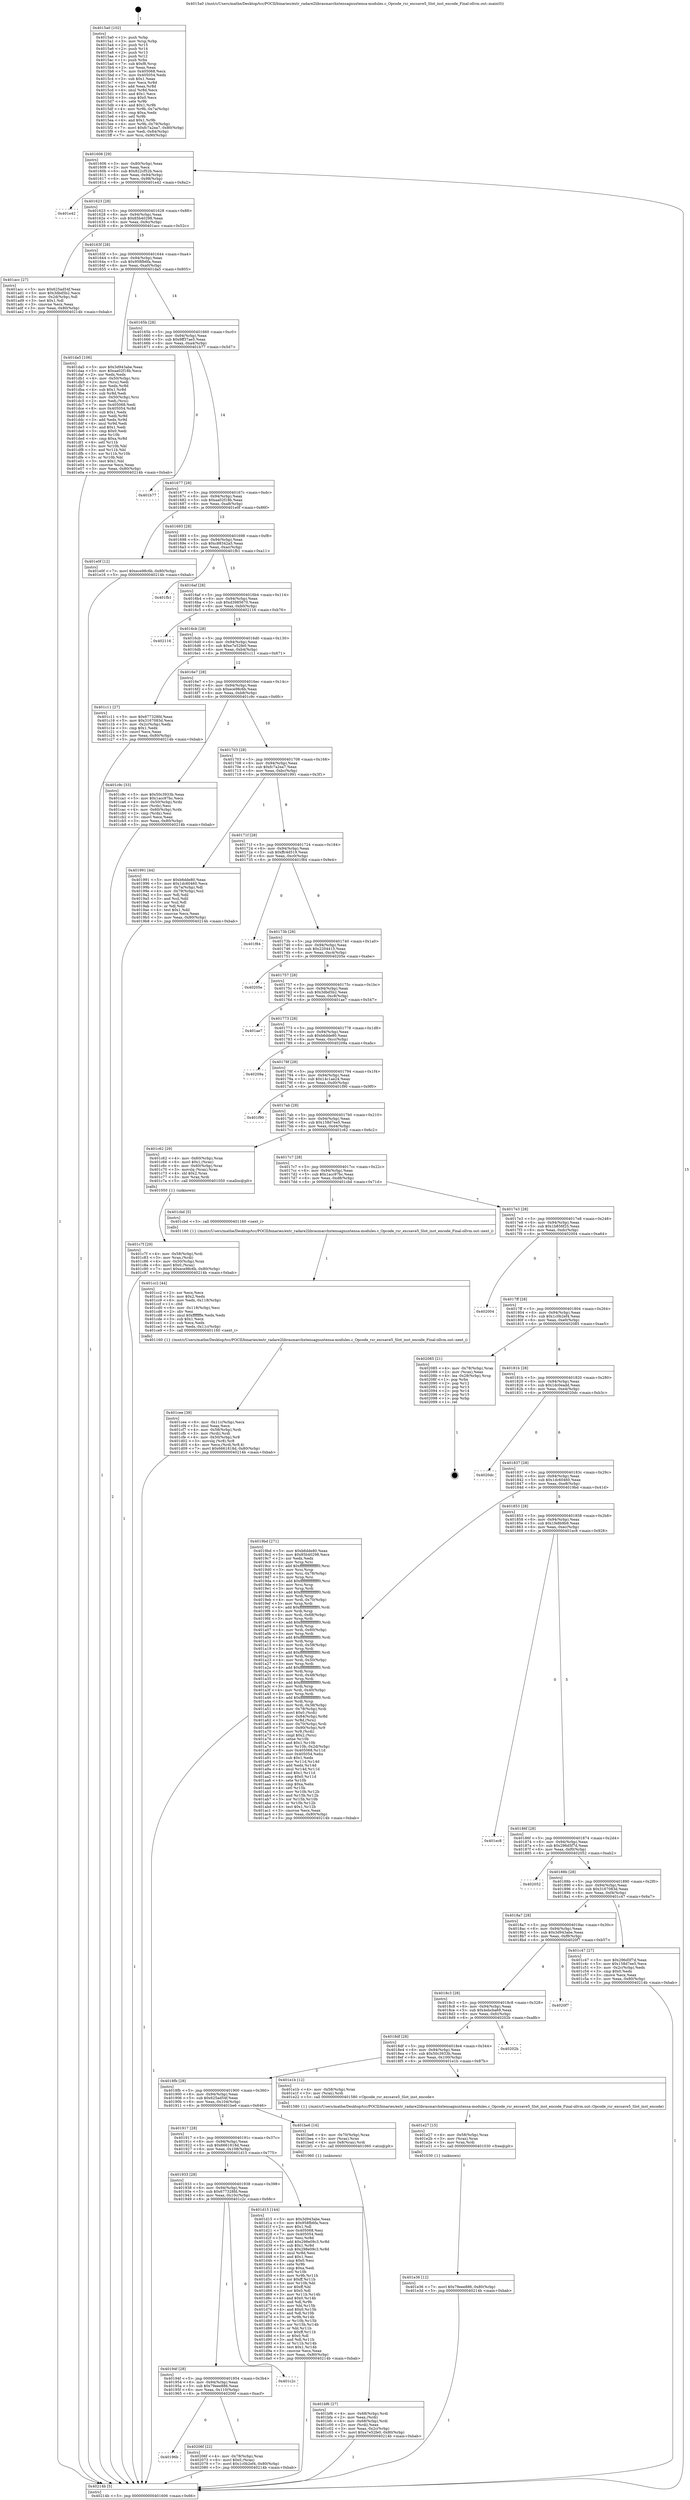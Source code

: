 digraph "0x4015a0" {
  label = "0x4015a0 (/mnt/c/Users/mathe/Desktop/tcc/POCII/binaries/extr_radare2librasmarchxtensagnuxtensa-modules.c_Opcode_rsr_excsave5_Slot_inst_encode_Final-ollvm.out::main(0))"
  labelloc = "t"
  node[shape=record]

  Entry [label="",width=0.3,height=0.3,shape=circle,fillcolor=black,style=filled]
  "0x401606" [label="{
     0x401606 [29]\l
     | [instrs]\l
     &nbsp;&nbsp;0x401606 \<+3\>: mov -0x80(%rbp),%eax\l
     &nbsp;&nbsp;0x401609 \<+2\>: mov %eax,%ecx\l
     &nbsp;&nbsp;0x40160b \<+6\>: sub $0x822cf52b,%ecx\l
     &nbsp;&nbsp;0x401611 \<+6\>: mov %eax,-0x94(%rbp)\l
     &nbsp;&nbsp;0x401617 \<+6\>: mov %ecx,-0x98(%rbp)\l
     &nbsp;&nbsp;0x40161d \<+6\>: je 0000000000401e42 \<main+0x8a2\>\l
  }"]
  "0x401e42" [label="{
     0x401e42\l
  }", style=dashed]
  "0x401623" [label="{
     0x401623 [28]\l
     | [instrs]\l
     &nbsp;&nbsp;0x401623 \<+5\>: jmp 0000000000401628 \<main+0x88\>\l
     &nbsp;&nbsp;0x401628 \<+6\>: mov -0x94(%rbp),%eax\l
     &nbsp;&nbsp;0x40162e \<+5\>: sub $0x85b40298,%eax\l
     &nbsp;&nbsp;0x401633 \<+6\>: mov %eax,-0x9c(%rbp)\l
     &nbsp;&nbsp;0x401639 \<+6\>: je 0000000000401acc \<main+0x52c\>\l
  }"]
  Exit [label="",width=0.3,height=0.3,shape=circle,fillcolor=black,style=filled,peripheries=2]
  "0x401acc" [label="{
     0x401acc [27]\l
     | [instrs]\l
     &nbsp;&nbsp;0x401acc \<+5\>: mov $0x625ad54f,%eax\l
     &nbsp;&nbsp;0x401ad1 \<+5\>: mov $0x3dbd5b2,%ecx\l
     &nbsp;&nbsp;0x401ad6 \<+3\>: mov -0x2d(%rbp),%dl\l
     &nbsp;&nbsp;0x401ad9 \<+3\>: test $0x1,%dl\l
     &nbsp;&nbsp;0x401adc \<+3\>: cmovne %ecx,%eax\l
     &nbsp;&nbsp;0x401adf \<+3\>: mov %eax,-0x80(%rbp)\l
     &nbsp;&nbsp;0x401ae2 \<+5\>: jmp 000000000040214b \<main+0xbab\>\l
  }"]
  "0x40163f" [label="{
     0x40163f [28]\l
     | [instrs]\l
     &nbsp;&nbsp;0x40163f \<+5\>: jmp 0000000000401644 \<main+0xa4\>\l
     &nbsp;&nbsp;0x401644 \<+6\>: mov -0x94(%rbp),%eax\l
     &nbsp;&nbsp;0x40164a \<+5\>: sub $0x958fb6fa,%eax\l
     &nbsp;&nbsp;0x40164f \<+6\>: mov %eax,-0xa0(%rbp)\l
     &nbsp;&nbsp;0x401655 \<+6\>: je 0000000000401da5 \<main+0x805\>\l
  }"]
  "0x40196b" [label="{
     0x40196b\l
  }", style=dashed]
  "0x401da5" [label="{
     0x401da5 [106]\l
     | [instrs]\l
     &nbsp;&nbsp;0x401da5 \<+5\>: mov $0x3d943abe,%eax\l
     &nbsp;&nbsp;0x401daa \<+5\>: mov $0xaa02f18b,%ecx\l
     &nbsp;&nbsp;0x401daf \<+2\>: xor %edx,%edx\l
     &nbsp;&nbsp;0x401db1 \<+4\>: mov -0x50(%rbp),%rsi\l
     &nbsp;&nbsp;0x401db5 \<+2\>: mov (%rsi),%edi\l
     &nbsp;&nbsp;0x401db7 \<+3\>: mov %edx,%r8d\l
     &nbsp;&nbsp;0x401dba \<+4\>: sub $0x1,%r8d\l
     &nbsp;&nbsp;0x401dbe \<+3\>: sub %r8d,%edi\l
     &nbsp;&nbsp;0x401dc1 \<+4\>: mov -0x50(%rbp),%rsi\l
     &nbsp;&nbsp;0x401dc5 \<+2\>: mov %edi,(%rsi)\l
     &nbsp;&nbsp;0x401dc7 \<+7\>: mov 0x405068,%edi\l
     &nbsp;&nbsp;0x401dce \<+8\>: mov 0x405054,%r8d\l
     &nbsp;&nbsp;0x401dd6 \<+3\>: sub $0x1,%edx\l
     &nbsp;&nbsp;0x401dd9 \<+3\>: mov %edi,%r9d\l
     &nbsp;&nbsp;0x401ddc \<+3\>: add %edx,%r9d\l
     &nbsp;&nbsp;0x401ddf \<+4\>: imul %r9d,%edi\l
     &nbsp;&nbsp;0x401de3 \<+3\>: and $0x1,%edi\l
     &nbsp;&nbsp;0x401de6 \<+3\>: cmp $0x0,%edi\l
     &nbsp;&nbsp;0x401de9 \<+4\>: sete %r10b\l
     &nbsp;&nbsp;0x401ded \<+4\>: cmp $0xa,%r8d\l
     &nbsp;&nbsp;0x401df1 \<+4\>: setl %r11b\l
     &nbsp;&nbsp;0x401df5 \<+3\>: mov %r10b,%bl\l
     &nbsp;&nbsp;0x401df8 \<+3\>: and %r11b,%bl\l
     &nbsp;&nbsp;0x401dfb \<+3\>: xor %r11b,%r10b\l
     &nbsp;&nbsp;0x401dfe \<+3\>: or %r10b,%bl\l
     &nbsp;&nbsp;0x401e01 \<+3\>: test $0x1,%bl\l
     &nbsp;&nbsp;0x401e04 \<+3\>: cmovne %ecx,%eax\l
     &nbsp;&nbsp;0x401e07 \<+3\>: mov %eax,-0x80(%rbp)\l
     &nbsp;&nbsp;0x401e0a \<+5\>: jmp 000000000040214b \<main+0xbab\>\l
  }"]
  "0x40165b" [label="{
     0x40165b [28]\l
     | [instrs]\l
     &nbsp;&nbsp;0x40165b \<+5\>: jmp 0000000000401660 \<main+0xc0\>\l
     &nbsp;&nbsp;0x401660 \<+6\>: mov -0x94(%rbp),%eax\l
     &nbsp;&nbsp;0x401666 \<+5\>: sub $0x9ff37ae5,%eax\l
     &nbsp;&nbsp;0x40166b \<+6\>: mov %eax,-0xa4(%rbp)\l
     &nbsp;&nbsp;0x401671 \<+6\>: je 0000000000401b77 \<main+0x5d7\>\l
  }"]
  "0x40206f" [label="{
     0x40206f [22]\l
     | [instrs]\l
     &nbsp;&nbsp;0x40206f \<+4\>: mov -0x78(%rbp),%rax\l
     &nbsp;&nbsp;0x402073 \<+6\>: movl $0x0,(%rax)\l
     &nbsp;&nbsp;0x402079 \<+7\>: movl $0x1c0b2ef4,-0x80(%rbp)\l
     &nbsp;&nbsp;0x402080 \<+5\>: jmp 000000000040214b \<main+0xbab\>\l
  }"]
  "0x401b77" [label="{
     0x401b77\l
  }", style=dashed]
  "0x401677" [label="{
     0x401677 [28]\l
     | [instrs]\l
     &nbsp;&nbsp;0x401677 \<+5\>: jmp 000000000040167c \<main+0xdc\>\l
     &nbsp;&nbsp;0x40167c \<+6\>: mov -0x94(%rbp),%eax\l
     &nbsp;&nbsp;0x401682 \<+5\>: sub $0xaa02f18b,%eax\l
     &nbsp;&nbsp;0x401687 \<+6\>: mov %eax,-0xa8(%rbp)\l
     &nbsp;&nbsp;0x40168d \<+6\>: je 0000000000401e0f \<main+0x86f\>\l
  }"]
  "0x40194f" [label="{
     0x40194f [28]\l
     | [instrs]\l
     &nbsp;&nbsp;0x40194f \<+5\>: jmp 0000000000401954 \<main+0x3b4\>\l
     &nbsp;&nbsp;0x401954 \<+6\>: mov -0x94(%rbp),%eax\l
     &nbsp;&nbsp;0x40195a \<+5\>: sub $0x79eee886,%eax\l
     &nbsp;&nbsp;0x40195f \<+6\>: mov %eax,-0x110(%rbp)\l
     &nbsp;&nbsp;0x401965 \<+6\>: je 000000000040206f \<main+0xacf\>\l
  }"]
  "0x401e0f" [label="{
     0x401e0f [12]\l
     | [instrs]\l
     &nbsp;&nbsp;0x401e0f \<+7\>: movl $0xece98c6b,-0x80(%rbp)\l
     &nbsp;&nbsp;0x401e16 \<+5\>: jmp 000000000040214b \<main+0xbab\>\l
  }"]
  "0x401693" [label="{
     0x401693 [28]\l
     | [instrs]\l
     &nbsp;&nbsp;0x401693 \<+5\>: jmp 0000000000401698 \<main+0xf8\>\l
     &nbsp;&nbsp;0x401698 \<+6\>: mov -0x94(%rbp),%eax\l
     &nbsp;&nbsp;0x40169e \<+5\>: sub $0xc88342a5,%eax\l
     &nbsp;&nbsp;0x4016a3 \<+6\>: mov %eax,-0xac(%rbp)\l
     &nbsp;&nbsp;0x4016a9 \<+6\>: je 0000000000401fb1 \<main+0xa11\>\l
  }"]
  "0x401c2c" [label="{
     0x401c2c\l
  }", style=dashed]
  "0x401fb1" [label="{
     0x401fb1\l
  }", style=dashed]
  "0x4016af" [label="{
     0x4016af [28]\l
     | [instrs]\l
     &nbsp;&nbsp;0x4016af \<+5\>: jmp 00000000004016b4 \<main+0x114\>\l
     &nbsp;&nbsp;0x4016b4 \<+6\>: mov -0x94(%rbp),%eax\l
     &nbsp;&nbsp;0x4016ba \<+5\>: sub $0xd3985670,%eax\l
     &nbsp;&nbsp;0x4016bf \<+6\>: mov %eax,-0xb0(%rbp)\l
     &nbsp;&nbsp;0x4016c5 \<+6\>: je 0000000000402116 \<main+0xb76\>\l
  }"]
  "0x401e36" [label="{
     0x401e36 [12]\l
     | [instrs]\l
     &nbsp;&nbsp;0x401e36 \<+7\>: movl $0x79eee886,-0x80(%rbp)\l
     &nbsp;&nbsp;0x401e3d \<+5\>: jmp 000000000040214b \<main+0xbab\>\l
  }"]
  "0x402116" [label="{
     0x402116\l
  }", style=dashed]
  "0x4016cb" [label="{
     0x4016cb [28]\l
     | [instrs]\l
     &nbsp;&nbsp;0x4016cb \<+5\>: jmp 00000000004016d0 \<main+0x130\>\l
     &nbsp;&nbsp;0x4016d0 \<+6\>: mov -0x94(%rbp),%eax\l
     &nbsp;&nbsp;0x4016d6 \<+5\>: sub $0xe7e52fe0,%eax\l
     &nbsp;&nbsp;0x4016db \<+6\>: mov %eax,-0xb4(%rbp)\l
     &nbsp;&nbsp;0x4016e1 \<+6\>: je 0000000000401c11 \<main+0x671\>\l
  }"]
  "0x401e27" [label="{
     0x401e27 [15]\l
     | [instrs]\l
     &nbsp;&nbsp;0x401e27 \<+4\>: mov -0x58(%rbp),%rax\l
     &nbsp;&nbsp;0x401e2b \<+3\>: mov (%rax),%rax\l
     &nbsp;&nbsp;0x401e2e \<+3\>: mov %rax,%rdi\l
     &nbsp;&nbsp;0x401e31 \<+5\>: call 0000000000401030 \<free@plt\>\l
     | [calls]\l
     &nbsp;&nbsp;0x401030 \{1\} (unknown)\l
  }"]
  "0x401c11" [label="{
     0x401c11 [27]\l
     | [instrs]\l
     &nbsp;&nbsp;0x401c11 \<+5\>: mov $0x677328fd,%eax\l
     &nbsp;&nbsp;0x401c16 \<+5\>: mov $0x3167083d,%ecx\l
     &nbsp;&nbsp;0x401c1b \<+3\>: mov -0x2c(%rbp),%edx\l
     &nbsp;&nbsp;0x401c1e \<+3\>: cmp $0x1,%edx\l
     &nbsp;&nbsp;0x401c21 \<+3\>: cmovl %ecx,%eax\l
     &nbsp;&nbsp;0x401c24 \<+3\>: mov %eax,-0x80(%rbp)\l
     &nbsp;&nbsp;0x401c27 \<+5\>: jmp 000000000040214b \<main+0xbab\>\l
  }"]
  "0x4016e7" [label="{
     0x4016e7 [28]\l
     | [instrs]\l
     &nbsp;&nbsp;0x4016e7 \<+5\>: jmp 00000000004016ec \<main+0x14c\>\l
     &nbsp;&nbsp;0x4016ec \<+6\>: mov -0x94(%rbp),%eax\l
     &nbsp;&nbsp;0x4016f2 \<+5\>: sub $0xece98c6b,%eax\l
     &nbsp;&nbsp;0x4016f7 \<+6\>: mov %eax,-0xb8(%rbp)\l
     &nbsp;&nbsp;0x4016fd \<+6\>: je 0000000000401c9c \<main+0x6fc\>\l
  }"]
  "0x401933" [label="{
     0x401933 [28]\l
     | [instrs]\l
     &nbsp;&nbsp;0x401933 \<+5\>: jmp 0000000000401938 \<main+0x398\>\l
     &nbsp;&nbsp;0x401938 \<+6\>: mov -0x94(%rbp),%eax\l
     &nbsp;&nbsp;0x40193e \<+5\>: sub $0x677328fd,%eax\l
     &nbsp;&nbsp;0x401943 \<+6\>: mov %eax,-0x10c(%rbp)\l
     &nbsp;&nbsp;0x401949 \<+6\>: je 0000000000401c2c \<main+0x68c\>\l
  }"]
  "0x401c9c" [label="{
     0x401c9c [33]\l
     | [instrs]\l
     &nbsp;&nbsp;0x401c9c \<+5\>: mov $0x50c3933b,%eax\l
     &nbsp;&nbsp;0x401ca1 \<+5\>: mov $0x1acc97bc,%ecx\l
     &nbsp;&nbsp;0x401ca6 \<+4\>: mov -0x50(%rbp),%rdx\l
     &nbsp;&nbsp;0x401caa \<+2\>: mov (%rdx),%esi\l
     &nbsp;&nbsp;0x401cac \<+4\>: mov -0x60(%rbp),%rdx\l
     &nbsp;&nbsp;0x401cb0 \<+2\>: cmp (%rdx),%esi\l
     &nbsp;&nbsp;0x401cb2 \<+3\>: cmovl %ecx,%eax\l
     &nbsp;&nbsp;0x401cb5 \<+3\>: mov %eax,-0x80(%rbp)\l
     &nbsp;&nbsp;0x401cb8 \<+5\>: jmp 000000000040214b \<main+0xbab\>\l
  }"]
  "0x401703" [label="{
     0x401703 [28]\l
     | [instrs]\l
     &nbsp;&nbsp;0x401703 \<+5\>: jmp 0000000000401708 \<main+0x168\>\l
     &nbsp;&nbsp;0x401708 \<+6\>: mov -0x94(%rbp),%eax\l
     &nbsp;&nbsp;0x40170e \<+5\>: sub $0xfc7a2ea7,%eax\l
     &nbsp;&nbsp;0x401713 \<+6\>: mov %eax,-0xbc(%rbp)\l
     &nbsp;&nbsp;0x401719 \<+6\>: je 0000000000401991 \<main+0x3f1\>\l
  }"]
  "0x401d15" [label="{
     0x401d15 [144]\l
     | [instrs]\l
     &nbsp;&nbsp;0x401d15 \<+5\>: mov $0x3d943abe,%eax\l
     &nbsp;&nbsp;0x401d1a \<+5\>: mov $0x958fb6fa,%ecx\l
     &nbsp;&nbsp;0x401d1f \<+2\>: mov $0x1,%dl\l
     &nbsp;&nbsp;0x401d21 \<+7\>: mov 0x405068,%esi\l
     &nbsp;&nbsp;0x401d28 \<+7\>: mov 0x405054,%edi\l
     &nbsp;&nbsp;0x401d2f \<+3\>: mov %esi,%r8d\l
     &nbsp;&nbsp;0x401d32 \<+7\>: add $0x298e09c3,%r8d\l
     &nbsp;&nbsp;0x401d39 \<+4\>: sub $0x1,%r8d\l
     &nbsp;&nbsp;0x401d3d \<+7\>: sub $0x298e09c3,%r8d\l
     &nbsp;&nbsp;0x401d44 \<+4\>: imul %r8d,%esi\l
     &nbsp;&nbsp;0x401d48 \<+3\>: and $0x1,%esi\l
     &nbsp;&nbsp;0x401d4b \<+3\>: cmp $0x0,%esi\l
     &nbsp;&nbsp;0x401d4e \<+4\>: sete %r9b\l
     &nbsp;&nbsp;0x401d52 \<+3\>: cmp $0xa,%edi\l
     &nbsp;&nbsp;0x401d55 \<+4\>: setl %r10b\l
     &nbsp;&nbsp;0x401d59 \<+3\>: mov %r9b,%r11b\l
     &nbsp;&nbsp;0x401d5c \<+4\>: xor $0xff,%r11b\l
     &nbsp;&nbsp;0x401d60 \<+3\>: mov %r10b,%bl\l
     &nbsp;&nbsp;0x401d63 \<+3\>: xor $0xff,%bl\l
     &nbsp;&nbsp;0x401d66 \<+3\>: xor $0x0,%dl\l
     &nbsp;&nbsp;0x401d69 \<+3\>: mov %r11b,%r14b\l
     &nbsp;&nbsp;0x401d6c \<+4\>: and $0x0,%r14b\l
     &nbsp;&nbsp;0x401d70 \<+3\>: and %dl,%r9b\l
     &nbsp;&nbsp;0x401d73 \<+3\>: mov %bl,%r15b\l
     &nbsp;&nbsp;0x401d76 \<+4\>: and $0x0,%r15b\l
     &nbsp;&nbsp;0x401d7a \<+3\>: and %dl,%r10b\l
     &nbsp;&nbsp;0x401d7d \<+3\>: or %r9b,%r14b\l
     &nbsp;&nbsp;0x401d80 \<+3\>: or %r10b,%r15b\l
     &nbsp;&nbsp;0x401d83 \<+3\>: xor %r15b,%r14b\l
     &nbsp;&nbsp;0x401d86 \<+3\>: or %bl,%r11b\l
     &nbsp;&nbsp;0x401d89 \<+4\>: xor $0xff,%r11b\l
     &nbsp;&nbsp;0x401d8d \<+3\>: or $0x0,%dl\l
     &nbsp;&nbsp;0x401d90 \<+3\>: and %dl,%r11b\l
     &nbsp;&nbsp;0x401d93 \<+3\>: or %r11b,%r14b\l
     &nbsp;&nbsp;0x401d96 \<+4\>: test $0x1,%r14b\l
     &nbsp;&nbsp;0x401d9a \<+3\>: cmovne %ecx,%eax\l
     &nbsp;&nbsp;0x401d9d \<+3\>: mov %eax,-0x80(%rbp)\l
     &nbsp;&nbsp;0x401da0 \<+5\>: jmp 000000000040214b \<main+0xbab\>\l
  }"]
  "0x401991" [label="{
     0x401991 [44]\l
     | [instrs]\l
     &nbsp;&nbsp;0x401991 \<+5\>: mov $0xb6dde80,%eax\l
     &nbsp;&nbsp;0x401996 \<+5\>: mov $0x1dc60460,%ecx\l
     &nbsp;&nbsp;0x40199b \<+3\>: mov -0x7a(%rbp),%dl\l
     &nbsp;&nbsp;0x40199e \<+4\>: mov -0x79(%rbp),%sil\l
     &nbsp;&nbsp;0x4019a2 \<+3\>: mov %dl,%dil\l
     &nbsp;&nbsp;0x4019a5 \<+3\>: and %sil,%dil\l
     &nbsp;&nbsp;0x4019a8 \<+3\>: xor %sil,%dl\l
     &nbsp;&nbsp;0x4019ab \<+3\>: or %dl,%dil\l
     &nbsp;&nbsp;0x4019ae \<+4\>: test $0x1,%dil\l
     &nbsp;&nbsp;0x4019b2 \<+3\>: cmovne %ecx,%eax\l
     &nbsp;&nbsp;0x4019b5 \<+3\>: mov %eax,-0x80(%rbp)\l
     &nbsp;&nbsp;0x4019b8 \<+5\>: jmp 000000000040214b \<main+0xbab\>\l
  }"]
  "0x40171f" [label="{
     0x40171f [28]\l
     | [instrs]\l
     &nbsp;&nbsp;0x40171f \<+5\>: jmp 0000000000401724 \<main+0x184\>\l
     &nbsp;&nbsp;0x401724 \<+6\>: mov -0x94(%rbp),%eax\l
     &nbsp;&nbsp;0x40172a \<+5\>: sub $0xffc4d519,%eax\l
     &nbsp;&nbsp;0x40172f \<+6\>: mov %eax,-0xc0(%rbp)\l
     &nbsp;&nbsp;0x401735 \<+6\>: je 0000000000401f84 \<main+0x9e4\>\l
  }"]
  "0x40214b" [label="{
     0x40214b [5]\l
     | [instrs]\l
     &nbsp;&nbsp;0x40214b \<+5\>: jmp 0000000000401606 \<main+0x66\>\l
  }"]
  "0x4015a0" [label="{
     0x4015a0 [102]\l
     | [instrs]\l
     &nbsp;&nbsp;0x4015a0 \<+1\>: push %rbp\l
     &nbsp;&nbsp;0x4015a1 \<+3\>: mov %rsp,%rbp\l
     &nbsp;&nbsp;0x4015a4 \<+2\>: push %r15\l
     &nbsp;&nbsp;0x4015a6 \<+2\>: push %r14\l
     &nbsp;&nbsp;0x4015a8 \<+2\>: push %r13\l
     &nbsp;&nbsp;0x4015aa \<+2\>: push %r12\l
     &nbsp;&nbsp;0x4015ac \<+1\>: push %rbx\l
     &nbsp;&nbsp;0x4015ad \<+7\>: sub $0xf8,%rsp\l
     &nbsp;&nbsp;0x4015b4 \<+2\>: xor %eax,%eax\l
     &nbsp;&nbsp;0x4015b6 \<+7\>: mov 0x405068,%ecx\l
     &nbsp;&nbsp;0x4015bd \<+7\>: mov 0x405054,%edx\l
     &nbsp;&nbsp;0x4015c4 \<+3\>: sub $0x1,%eax\l
     &nbsp;&nbsp;0x4015c7 \<+3\>: mov %ecx,%r8d\l
     &nbsp;&nbsp;0x4015ca \<+3\>: add %eax,%r8d\l
     &nbsp;&nbsp;0x4015cd \<+4\>: imul %r8d,%ecx\l
     &nbsp;&nbsp;0x4015d1 \<+3\>: and $0x1,%ecx\l
     &nbsp;&nbsp;0x4015d4 \<+3\>: cmp $0x0,%ecx\l
     &nbsp;&nbsp;0x4015d7 \<+4\>: sete %r9b\l
     &nbsp;&nbsp;0x4015db \<+4\>: and $0x1,%r9b\l
     &nbsp;&nbsp;0x4015df \<+4\>: mov %r9b,-0x7a(%rbp)\l
     &nbsp;&nbsp;0x4015e3 \<+3\>: cmp $0xa,%edx\l
     &nbsp;&nbsp;0x4015e6 \<+4\>: setl %r9b\l
     &nbsp;&nbsp;0x4015ea \<+4\>: and $0x1,%r9b\l
     &nbsp;&nbsp;0x4015ee \<+4\>: mov %r9b,-0x79(%rbp)\l
     &nbsp;&nbsp;0x4015f2 \<+7\>: movl $0xfc7a2ea7,-0x80(%rbp)\l
     &nbsp;&nbsp;0x4015f9 \<+6\>: mov %edi,-0x84(%rbp)\l
     &nbsp;&nbsp;0x4015ff \<+7\>: mov %rsi,-0x90(%rbp)\l
  }"]
  "0x401cee" [label="{
     0x401cee [39]\l
     | [instrs]\l
     &nbsp;&nbsp;0x401cee \<+6\>: mov -0x11c(%rbp),%ecx\l
     &nbsp;&nbsp;0x401cf4 \<+3\>: imul %eax,%ecx\l
     &nbsp;&nbsp;0x401cf7 \<+4\>: mov -0x58(%rbp),%rdi\l
     &nbsp;&nbsp;0x401cfb \<+3\>: mov (%rdi),%rdi\l
     &nbsp;&nbsp;0x401cfe \<+4\>: mov -0x50(%rbp),%r8\l
     &nbsp;&nbsp;0x401d02 \<+3\>: movslq (%r8),%r8\l
     &nbsp;&nbsp;0x401d05 \<+4\>: mov %ecx,(%rdi,%r8,4)\l
     &nbsp;&nbsp;0x401d09 \<+7\>: movl $0x6661818d,-0x80(%rbp)\l
     &nbsp;&nbsp;0x401d10 \<+5\>: jmp 000000000040214b \<main+0xbab\>\l
  }"]
  "0x401f84" [label="{
     0x401f84\l
  }", style=dashed]
  "0x40173b" [label="{
     0x40173b [28]\l
     | [instrs]\l
     &nbsp;&nbsp;0x40173b \<+5\>: jmp 0000000000401740 \<main+0x1a0\>\l
     &nbsp;&nbsp;0x401740 \<+6\>: mov -0x94(%rbp),%eax\l
     &nbsp;&nbsp;0x401746 \<+5\>: sub $0x2204415,%eax\l
     &nbsp;&nbsp;0x40174b \<+6\>: mov %eax,-0xc4(%rbp)\l
     &nbsp;&nbsp;0x401751 \<+6\>: je 000000000040205e \<main+0xabe\>\l
  }"]
  "0x401cc2" [label="{
     0x401cc2 [44]\l
     | [instrs]\l
     &nbsp;&nbsp;0x401cc2 \<+2\>: xor %ecx,%ecx\l
     &nbsp;&nbsp;0x401cc4 \<+5\>: mov $0x2,%edx\l
     &nbsp;&nbsp;0x401cc9 \<+6\>: mov %edx,-0x118(%rbp)\l
     &nbsp;&nbsp;0x401ccf \<+1\>: cltd\l
     &nbsp;&nbsp;0x401cd0 \<+6\>: mov -0x118(%rbp),%esi\l
     &nbsp;&nbsp;0x401cd6 \<+2\>: idiv %esi\l
     &nbsp;&nbsp;0x401cd8 \<+6\>: imul $0xfffffffe,%edx,%edx\l
     &nbsp;&nbsp;0x401cde \<+3\>: sub $0x1,%ecx\l
     &nbsp;&nbsp;0x401ce1 \<+2\>: sub %ecx,%edx\l
     &nbsp;&nbsp;0x401ce3 \<+6\>: mov %edx,-0x11c(%rbp)\l
     &nbsp;&nbsp;0x401ce9 \<+5\>: call 0000000000401160 \<next_i\>\l
     | [calls]\l
     &nbsp;&nbsp;0x401160 \{1\} (/mnt/c/Users/mathe/Desktop/tcc/POCII/binaries/extr_radare2librasmarchxtensagnuxtensa-modules.c_Opcode_rsr_excsave5_Slot_inst_encode_Final-ollvm.out::next_i)\l
  }"]
  "0x40205e" [label="{
     0x40205e\l
  }", style=dashed]
  "0x401757" [label="{
     0x401757 [28]\l
     | [instrs]\l
     &nbsp;&nbsp;0x401757 \<+5\>: jmp 000000000040175c \<main+0x1bc\>\l
     &nbsp;&nbsp;0x40175c \<+6\>: mov -0x94(%rbp),%eax\l
     &nbsp;&nbsp;0x401762 \<+5\>: sub $0x3dbd5b2,%eax\l
     &nbsp;&nbsp;0x401767 \<+6\>: mov %eax,-0xc8(%rbp)\l
     &nbsp;&nbsp;0x40176d \<+6\>: je 0000000000401ae7 \<main+0x547\>\l
  }"]
  "0x401c7f" [label="{
     0x401c7f [29]\l
     | [instrs]\l
     &nbsp;&nbsp;0x401c7f \<+4\>: mov -0x58(%rbp),%rdi\l
     &nbsp;&nbsp;0x401c83 \<+3\>: mov %rax,(%rdi)\l
     &nbsp;&nbsp;0x401c86 \<+4\>: mov -0x50(%rbp),%rax\l
     &nbsp;&nbsp;0x401c8a \<+6\>: movl $0x0,(%rax)\l
     &nbsp;&nbsp;0x401c90 \<+7\>: movl $0xece98c6b,-0x80(%rbp)\l
     &nbsp;&nbsp;0x401c97 \<+5\>: jmp 000000000040214b \<main+0xbab\>\l
  }"]
  "0x401ae7" [label="{
     0x401ae7\l
  }", style=dashed]
  "0x401773" [label="{
     0x401773 [28]\l
     | [instrs]\l
     &nbsp;&nbsp;0x401773 \<+5\>: jmp 0000000000401778 \<main+0x1d8\>\l
     &nbsp;&nbsp;0x401778 \<+6\>: mov -0x94(%rbp),%eax\l
     &nbsp;&nbsp;0x40177e \<+5\>: sub $0xb6dde80,%eax\l
     &nbsp;&nbsp;0x401783 \<+6\>: mov %eax,-0xcc(%rbp)\l
     &nbsp;&nbsp;0x401789 \<+6\>: je 000000000040209a \<main+0xafa\>\l
  }"]
  "0x401bf6" [label="{
     0x401bf6 [27]\l
     | [instrs]\l
     &nbsp;&nbsp;0x401bf6 \<+4\>: mov -0x68(%rbp),%rdi\l
     &nbsp;&nbsp;0x401bfa \<+2\>: mov %eax,(%rdi)\l
     &nbsp;&nbsp;0x401bfc \<+4\>: mov -0x68(%rbp),%rdi\l
     &nbsp;&nbsp;0x401c00 \<+2\>: mov (%rdi),%eax\l
     &nbsp;&nbsp;0x401c02 \<+3\>: mov %eax,-0x2c(%rbp)\l
     &nbsp;&nbsp;0x401c05 \<+7\>: movl $0xe7e52fe0,-0x80(%rbp)\l
     &nbsp;&nbsp;0x401c0c \<+5\>: jmp 000000000040214b \<main+0xbab\>\l
  }"]
  "0x40209a" [label="{
     0x40209a\l
  }", style=dashed]
  "0x40178f" [label="{
     0x40178f [28]\l
     | [instrs]\l
     &nbsp;&nbsp;0x40178f \<+5\>: jmp 0000000000401794 \<main+0x1f4\>\l
     &nbsp;&nbsp;0x401794 \<+6\>: mov -0x94(%rbp),%eax\l
     &nbsp;&nbsp;0x40179a \<+5\>: sub $0x14c1ae24,%eax\l
     &nbsp;&nbsp;0x40179f \<+6\>: mov %eax,-0xd0(%rbp)\l
     &nbsp;&nbsp;0x4017a5 \<+6\>: je 0000000000401f90 \<main+0x9f0\>\l
  }"]
  "0x401917" [label="{
     0x401917 [28]\l
     | [instrs]\l
     &nbsp;&nbsp;0x401917 \<+5\>: jmp 000000000040191c \<main+0x37c\>\l
     &nbsp;&nbsp;0x40191c \<+6\>: mov -0x94(%rbp),%eax\l
     &nbsp;&nbsp;0x401922 \<+5\>: sub $0x6661818d,%eax\l
     &nbsp;&nbsp;0x401927 \<+6\>: mov %eax,-0x108(%rbp)\l
     &nbsp;&nbsp;0x40192d \<+6\>: je 0000000000401d15 \<main+0x775\>\l
  }"]
  "0x401f90" [label="{
     0x401f90\l
  }", style=dashed]
  "0x4017ab" [label="{
     0x4017ab [28]\l
     | [instrs]\l
     &nbsp;&nbsp;0x4017ab \<+5\>: jmp 00000000004017b0 \<main+0x210\>\l
     &nbsp;&nbsp;0x4017b0 \<+6\>: mov -0x94(%rbp),%eax\l
     &nbsp;&nbsp;0x4017b6 \<+5\>: sub $0x158d7ee5,%eax\l
     &nbsp;&nbsp;0x4017bb \<+6\>: mov %eax,-0xd4(%rbp)\l
     &nbsp;&nbsp;0x4017c1 \<+6\>: je 0000000000401c62 \<main+0x6c2\>\l
  }"]
  "0x401be6" [label="{
     0x401be6 [16]\l
     | [instrs]\l
     &nbsp;&nbsp;0x401be6 \<+4\>: mov -0x70(%rbp),%rax\l
     &nbsp;&nbsp;0x401bea \<+3\>: mov (%rax),%rax\l
     &nbsp;&nbsp;0x401bed \<+4\>: mov 0x8(%rax),%rdi\l
     &nbsp;&nbsp;0x401bf1 \<+5\>: call 0000000000401060 \<atoi@plt\>\l
     | [calls]\l
     &nbsp;&nbsp;0x401060 \{1\} (unknown)\l
  }"]
  "0x401c62" [label="{
     0x401c62 [29]\l
     | [instrs]\l
     &nbsp;&nbsp;0x401c62 \<+4\>: mov -0x60(%rbp),%rax\l
     &nbsp;&nbsp;0x401c66 \<+6\>: movl $0x1,(%rax)\l
     &nbsp;&nbsp;0x401c6c \<+4\>: mov -0x60(%rbp),%rax\l
     &nbsp;&nbsp;0x401c70 \<+3\>: movslq (%rax),%rax\l
     &nbsp;&nbsp;0x401c73 \<+4\>: shl $0x2,%rax\l
     &nbsp;&nbsp;0x401c77 \<+3\>: mov %rax,%rdi\l
     &nbsp;&nbsp;0x401c7a \<+5\>: call 0000000000401050 \<malloc@plt\>\l
     | [calls]\l
     &nbsp;&nbsp;0x401050 \{1\} (unknown)\l
  }"]
  "0x4017c7" [label="{
     0x4017c7 [28]\l
     | [instrs]\l
     &nbsp;&nbsp;0x4017c7 \<+5\>: jmp 00000000004017cc \<main+0x22c\>\l
     &nbsp;&nbsp;0x4017cc \<+6\>: mov -0x94(%rbp),%eax\l
     &nbsp;&nbsp;0x4017d2 \<+5\>: sub $0x1acc97bc,%eax\l
     &nbsp;&nbsp;0x4017d7 \<+6\>: mov %eax,-0xd8(%rbp)\l
     &nbsp;&nbsp;0x4017dd \<+6\>: je 0000000000401cbd \<main+0x71d\>\l
  }"]
  "0x4018fb" [label="{
     0x4018fb [28]\l
     | [instrs]\l
     &nbsp;&nbsp;0x4018fb \<+5\>: jmp 0000000000401900 \<main+0x360\>\l
     &nbsp;&nbsp;0x401900 \<+6\>: mov -0x94(%rbp),%eax\l
     &nbsp;&nbsp;0x401906 \<+5\>: sub $0x625ad54f,%eax\l
     &nbsp;&nbsp;0x40190b \<+6\>: mov %eax,-0x104(%rbp)\l
     &nbsp;&nbsp;0x401911 \<+6\>: je 0000000000401be6 \<main+0x646\>\l
  }"]
  "0x401cbd" [label="{
     0x401cbd [5]\l
     | [instrs]\l
     &nbsp;&nbsp;0x401cbd \<+5\>: call 0000000000401160 \<next_i\>\l
     | [calls]\l
     &nbsp;&nbsp;0x401160 \{1\} (/mnt/c/Users/mathe/Desktop/tcc/POCII/binaries/extr_radare2librasmarchxtensagnuxtensa-modules.c_Opcode_rsr_excsave5_Slot_inst_encode_Final-ollvm.out::next_i)\l
  }"]
  "0x4017e3" [label="{
     0x4017e3 [28]\l
     | [instrs]\l
     &nbsp;&nbsp;0x4017e3 \<+5\>: jmp 00000000004017e8 \<main+0x248\>\l
     &nbsp;&nbsp;0x4017e8 \<+6\>: mov -0x94(%rbp),%eax\l
     &nbsp;&nbsp;0x4017ee \<+5\>: sub $0x1b856f25,%eax\l
     &nbsp;&nbsp;0x4017f3 \<+6\>: mov %eax,-0xdc(%rbp)\l
     &nbsp;&nbsp;0x4017f9 \<+6\>: je 0000000000402004 \<main+0xa64\>\l
  }"]
  "0x401e1b" [label="{
     0x401e1b [12]\l
     | [instrs]\l
     &nbsp;&nbsp;0x401e1b \<+4\>: mov -0x58(%rbp),%rax\l
     &nbsp;&nbsp;0x401e1f \<+3\>: mov (%rax),%rdi\l
     &nbsp;&nbsp;0x401e22 \<+5\>: call 0000000000401580 \<Opcode_rsr_excsave5_Slot_inst_encode\>\l
     | [calls]\l
     &nbsp;&nbsp;0x401580 \{1\} (/mnt/c/Users/mathe/Desktop/tcc/POCII/binaries/extr_radare2librasmarchxtensagnuxtensa-modules.c_Opcode_rsr_excsave5_Slot_inst_encode_Final-ollvm.out::Opcode_rsr_excsave5_Slot_inst_encode)\l
  }"]
  "0x402004" [label="{
     0x402004\l
  }", style=dashed]
  "0x4017ff" [label="{
     0x4017ff [28]\l
     | [instrs]\l
     &nbsp;&nbsp;0x4017ff \<+5\>: jmp 0000000000401804 \<main+0x264\>\l
     &nbsp;&nbsp;0x401804 \<+6\>: mov -0x94(%rbp),%eax\l
     &nbsp;&nbsp;0x40180a \<+5\>: sub $0x1c0b2ef4,%eax\l
     &nbsp;&nbsp;0x40180f \<+6\>: mov %eax,-0xe0(%rbp)\l
     &nbsp;&nbsp;0x401815 \<+6\>: je 0000000000402085 \<main+0xae5\>\l
  }"]
  "0x4018df" [label="{
     0x4018df [28]\l
     | [instrs]\l
     &nbsp;&nbsp;0x4018df \<+5\>: jmp 00000000004018e4 \<main+0x344\>\l
     &nbsp;&nbsp;0x4018e4 \<+6\>: mov -0x94(%rbp),%eax\l
     &nbsp;&nbsp;0x4018ea \<+5\>: sub $0x50c3933b,%eax\l
     &nbsp;&nbsp;0x4018ef \<+6\>: mov %eax,-0x100(%rbp)\l
     &nbsp;&nbsp;0x4018f5 \<+6\>: je 0000000000401e1b \<main+0x87b\>\l
  }"]
  "0x402085" [label="{
     0x402085 [21]\l
     | [instrs]\l
     &nbsp;&nbsp;0x402085 \<+4\>: mov -0x78(%rbp),%rax\l
     &nbsp;&nbsp;0x402089 \<+2\>: mov (%rax),%eax\l
     &nbsp;&nbsp;0x40208b \<+4\>: lea -0x28(%rbp),%rsp\l
     &nbsp;&nbsp;0x40208f \<+1\>: pop %rbx\l
     &nbsp;&nbsp;0x402090 \<+2\>: pop %r12\l
     &nbsp;&nbsp;0x402092 \<+2\>: pop %r13\l
     &nbsp;&nbsp;0x402094 \<+2\>: pop %r14\l
     &nbsp;&nbsp;0x402096 \<+2\>: pop %r15\l
     &nbsp;&nbsp;0x402098 \<+1\>: pop %rbp\l
     &nbsp;&nbsp;0x402099 \<+1\>: ret\l
  }"]
  "0x40181b" [label="{
     0x40181b [28]\l
     | [instrs]\l
     &nbsp;&nbsp;0x40181b \<+5\>: jmp 0000000000401820 \<main+0x280\>\l
     &nbsp;&nbsp;0x401820 \<+6\>: mov -0x94(%rbp),%eax\l
     &nbsp;&nbsp;0x401826 \<+5\>: sub $0x1dc0eadd,%eax\l
     &nbsp;&nbsp;0x40182b \<+6\>: mov %eax,-0xe4(%rbp)\l
     &nbsp;&nbsp;0x401831 \<+6\>: je 00000000004020dc \<main+0xb3c\>\l
  }"]
  "0x40202b" [label="{
     0x40202b\l
  }", style=dashed]
  "0x4020dc" [label="{
     0x4020dc\l
  }", style=dashed]
  "0x401837" [label="{
     0x401837 [28]\l
     | [instrs]\l
     &nbsp;&nbsp;0x401837 \<+5\>: jmp 000000000040183c \<main+0x29c\>\l
     &nbsp;&nbsp;0x40183c \<+6\>: mov -0x94(%rbp),%eax\l
     &nbsp;&nbsp;0x401842 \<+5\>: sub $0x1dc60460,%eax\l
     &nbsp;&nbsp;0x401847 \<+6\>: mov %eax,-0xe8(%rbp)\l
     &nbsp;&nbsp;0x40184d \<+6\>: je 00000000004019bd \<main+0x41d\>\l
  }"]
  "0x4018c3" [label="{
     0x4018c3 [28]\l
     | [instrs]\l
     &nbsp;&nbsp;0x4018c3 \<+5\>: jmp 00000000004018c8 \<main+0x328\>\l
     &nbsp;&nbsp;0x4018c8 \<+6\>: mov -0x94(%rbp),%eax\l
     &nbsp;&nbsp;0x4018ce \<+5\>: sub $0x4ebcba69,%eax\l
     &nbsp;&nbsp;0x4018d3 \<+6\>: mov %eax,-0xfc(%rbp)\l
     &nbsp;&nbsp;0x4018d9 \<+6\>: je 000000000040202b \<main+0xa8b\>\l
  }"]
  "0x4019bd" [label="{
     0x4019bd [271]\l
     | [instrs]\l
     &nbsp;&nbsp;0x4019bd \<+5\>: mov $0xb6dde80,%eax\l
     &nbsp;&nbsp;0x4019c2 \<+5\>: mov $0x85b40298,%ecx\l
     &nbsp;&nbsp;0x4019c7 \<+2\>: xor %edx,%edx\l
     &nbsp;&nbsp;0x4019c9 \<+3\>: mov %rsp,%rsi\l
     &nbsp;&nbsp;0x4019cc \<+4\>: add $0xfffffffffffffff0,%rsi\l
     &nbsp;&nbsp;0x4019d0 \<+3\>: mov %rsi,%rsp\l
     &nbsp;&nbsp;0x4019d3 \<+4\>: mov %rsi,-0x78(%rbp)\l
     &nbsp;&nbsp;0x4019d7 \<+3\>: mov %rsp,%rsi\l
     &nbsp;&nbsp;0x4019da \<+4\>: add $0xfffffffffffffff0,%rsi\l
     &nbsp;&nbsp;0x4019de \<+3\>: mov %rsi,%rsp\l
     &nbsp;&nbsp;0x4019e1 \<+3\>: mov %rsp,%rdi\l
     &nbsp;&nbsp;0x4019e4 \<+4\>: add $0xfffffffffffffff0,%rdi\l
     &nbsp;&nbsp;0x4019e8 \<+3\>: mov %rdi,%rsp\l
     &nbsp;&nbsp;0x4019eb \<+4\>: mov %rdi,-0x70(%rbp)\l
     &nbsp;&nbsp;0x4019ef \<+3\>: mov %rsp,%rdi\l
     &nbsp;&nbsp;0x4019f2 \<+4\>: add $0xfffffffffffffff0,%rdi\l
     &nbsp;&nbsp;0x4019f6 \<+3\>: mov %rdi,%rsp\l
     &nbsp;&nbsp;0x4019f9 \<+4\>: mov %rdi,-0x68(%rbp)\l
     &nbsp;&nbsp;0x4019fd \<+3\>: mov %rsp,%rdi\l
     &nbsp;&nbsp;0x401a00 \<+4\>: add $0xfffffffffffffff0,%rdi\l
     &nbsp;&nbsp;0x401a04 \<+3\>: mov %rdi,%rsp\l
     &nbsp;&nbsp;0x401a07 \<+4\>: mov %rdi,-0x60(%rbp)\l
     &nbsp;&nbsp;0x401a0b \<+3\>: mov %rsp,%rdi\l
     &nbsp;&nbsp;0x401a0e \<+4\>: add $0xfffffffffffffff0,%rdi\l
     &nbsp;&nbsp;0x401a12 \<+3\>: mov %rdi,%rsp\l
     &nbsp;&nbsp;0x401a15 \<+4\>: mov %rdi,-0x58(%rbp)\l
     &nbsp;&nbsp;0x401a19 \<+3\>: mov %rsp,%rdi\l
     &nbsp;&nbsp;0x401a1c \<+4\>: add $0xfffffffffffffff0,%rdi\l
     &nbsp;&nbsp;0x401a20 \<+3\>: mov %rdi,%rsp\l
     &nbsp;&nbsp;0x401a23 \<+4\>: mov %rdi,-0x50(%rbp)\l
     &nbsp;&nbsp;0x401a27 \<+3\>: mov %rsp,%rdi\l
     &nbsp;&nbsp;0x401a2a \<+4\>: add $0xfffffffffffffff0,%rdi\l
     &nbsp;&nbsp;0x401a2e \<+3\>: mov %rdi,%rsp\l
     &nbsp;&nbsp;0x401a31 \<+4\>: mov %rdi,-0x48(%rbp)\l
     &nbsp;&nbsp;0x401a35 \<+3\>: mov %rsp,%rdi\l
     &nbsp;&nbsp;0x401a38 \<+4\>: add $0xfffffffffffffff0,%rdi\l
     &nbsp;&nbsp;0x401a3c \<+3\>: mov %rdi,%rsp\l
     &nbsp;&nbsp;0x401a3f \<+4\>: mov %rdi,-0x40(%rbp)\l
     &nbsp;&nbsp;0x401a43 \<+3\>: mov %rsp,%rdi\l
     &nbsp;&nbsp;0x401a46 \<+4\>: add $0xfffffffffffffff0,%rdi\l
     &nbsp;&nbsp;0x401a4a \<+3\>: mov %rdi,%rsp\l
     &nbsp;&nbsp;0x401a4d \<+4\>: mov %rdi,-0x38(%rbp)\l
     &nbsp;&nbsp;0x401a51 \<+4\>: mov -0x78(%rbp),%rdi\l
     &nbsp;&nbsp;0x401a55 \<+6\>: movl $0x0,(%rdi)\l
     &nbsp;&nbsp;0x401a5b \<+7\>: mov -0x84(%rbp),%r8d\l
     &nbsp;&nbsp;0x401a62 \<+3\>: mov %r8d,(%rsi)\l
     &nbsp;&nbsp;0x401a65 \<+4\>: mov -0x70(%rbp),%rdi\l
     &nbsp;&nbsp;0x401a69 \<+7\>: mov -0x90(%rbp),%r9\l
     &nbsp;&nbsp;0x401a70 \<+3\>: mov %r9,(%rdi)\l
     &nbsp;&nbsp;0x401a73 \<+3\>: cmpl $0x2,(%rsi)\l
     &nbsp;&nbsp;0x401a76 \<+4\>: setne %r10b\l
     &nbsp;&nbsp;0x401a7a \<+4\>: and $0x1,%r10b\l
     &nbsp;&nbsp;0x401a7e \<+4\>: mov %r10b,-0x2d(%rbp)\l
     &nbsp;&nbsp;0x401a82 \<+8\>: mov 0x405068,%r11d\l
     &nbsp;&nbsp;0x401a8a \<+7\>: mov 0x405054,%ebx\l
     &nbsp;&nbsp;0x401a91 \<+3\>: sub $0x1,%edx\l
     &nbsp;&nbsp;0x401a94 \<+3\>: mov %r11d,%r14d\l
     &nbsp;&nbsp;0x401a97 \<+3\>: add %edx,%r14d\l
     &nbsp;&nbsp;0x401a9a \<+4\>: imul %r14d,%r11d\l
     &nbsp;&nbsp;0x401a9e \<+4\>: and $0x1,%r11d\l
     &nbsp;&nbsp;0x401aa2 \<+4\>: cmp $0x0,%r11d\l
     &nbsp;&nbsp;0x401aa6 \<+4\>: sete %r10b\l
     &nbsp;&nbsp;0x401aaa \<+3\>: cmp $0xa,%ebx\l
     &nbsp;&nbsp;0x401aad \<+4\>: setl %r15b\l
     &nbsp;&nbsp;0x401ab1 \<+3\>: mov %r10b,%r12b\l
     &nbsp;&nbsp;0x401ab4 \<+3\>: and %r15b,%r12b\l
     &nbsp;&nbsp;0x401ab7 \<+3\>: xor %r15b,%r10b\l
     &nbsp;&nbsp;0x401aba \<+3\>: or %r10b,%r12b\l
     &nbsp;&nbsp;0x401abd \<+4\>: test $0x1,%r12b\l
     &nbsp;&nbsp;0x401ac1 \<+3\>: cmovne %ecx,%eax\l
     &nbsp;&nbsp;0x401ac4 \<+3\>: mov %eax,-0x80(%rbp)\l
     &nbsp;&nbsp;0x401ac7 \<+5\>: jmp 000000000040214b \<main+0xbab\>\l
  }"]
  "0x401853" [label="{
     0x401853 [28]\l
     | [instrs]\l
     &nbsp;&nbsp;0x401853 \<+5\>: jmp 0000000000401858 \<main+0x2b8\>\l
     &nbsp;&nbsp;0x401858 \<+6\>: mov -0x94(%rbp),%eax\l
     &nbsp;&nbsp;0x40185e \<+5\>: sub $0x1fe8b9b9,%eax\l
     &nbsp;&nbsp;0x401863 \<+6\>: mov %eax,-0xec(%rbp)\l
     &nbsp;&nbsp;0x401869 \<+6\>: je 0000000000401ec8 \<main+0x928\>\l
  }"]
  "0x4020f7" [label="{
     0x4020f7\l
  }", style=dashed]
  "0x4018a7" [label="{
     0x4018a7 [28]\l
     | [instrs]\l
     &nbsp;&nbsp;0x4018a7 \<+5\>: jmp 00000000004018ac \<main+0x30c\>\l
     &nbsp;&nbsp;0x4018ac \<+6\>: mov -0x94(%rbp),%eax\l
     &nbsp;&nbsp;0x4018b2 \<+5\>: sub $0x3d943abe,%eax\l
     &nbsp;&nbsp;0x4018b7 \<+6\>: mov %eax,-0xf8(%rbp)\l
     &nbsp;&nbsp;0x4018bd \<+6\>: je 00000000004020f7 \<main+0xb57\>\l
  }"]
  "0x401ec8" [label="{
     0x401ec8\l
  }", style=dashed]
  "0x40186f" [label="{
     0x40186f [28]\l
     | [instrs]\l
     &nbsp;&nbsp;0x40186f \<+5\>: jmp 0000000000401874 \<main+0x2d4\>\l
     &nbsp;&nbsp;0x401874 \<+6\>: mov -0x94(%rbp),%eax\l
     &nbsp;&nbsp;0x40187a \<+5\>: sub $0x296d5f7d,%eax\l
     &nbsp;&nbsp;0x40187f \<+6\>: mov %eax,-0xf0(%rbp)\l
     &nbsp;&nbsp;0x401885 \<+6\>: je 0000000000402052 \<main+0xab2\>\l
  }"]
  "0x401c47" [label="{
     0x401c47 [27]\l
     | [instrs]\l
     &nbsp;&nbsp;0x401c47 \<+5\>: mov $0x296d5f7d,%eax\l
     &nbsp;&nbsp;0x401c4c \<+5\>: mov $0x158d7ee5,%ecx\l
     &nbsp;&nbsp;0x401c51 \<+3\>: mov -0x2c(%rbp),%edx\l
     &nbsp;&nbsp;0x401c54 \<+3\>: cmp $0x0,%edx\l
     &nbsp;&nbsp;0x401c57 \<+3\>: cmove %ecx,%eax\l
     &nbsp;&nbsp;0x401c5a \<+3\>: mov %eax,-0x80(%rbp)\l
     &nbsp;&nbsp;0x401c5d \<+5\>: jmp 000000000040214b \<main+0xbab\>\l
  }"]
  "0x402052" [label="{
     0x402052\l
  }", style=dashed]
  "0x40188b" [label="{
     0x40188b [28]\l
     | [instrs]\l
     &nbsp;&nbsp;0x40188b \<+5\>: jmp 0000000000401890 \<main+0x2f0\>\l
     &nbsp;&nbsp;0x401890 \<+6\>: mov -0x94(%rbp),%eax\l
     &nbsp;&nbsp;0x401896 \<+5\>: sub $0x3167083d,%eax\l
     &nbsp;&nbsp;0x40189b \<+6\>: mov %eax,-0xf4(%rbp)\l
     &nbsp;&nbsp;0x4018a1 \<+6\>: je 0000000000401c47 \<main+0x6a7\>\l
  }"]
  Entry -> "0x4015a0" [label=" 1"]
  "0x401606" -> "0x401e42" [label=" 0"]
  "0x401606" -> "0x401623" [label=" 16"]
  "0x402085" -> Exit [label=" 1"]
  "0x401623" -> "0x401acc" [label=" 1"]
  "0x401623" -> "0x40163f" [label=" 15"]
  "0x40206f" -> "0x40214b" [label=" 1"]
  "0x40163f" -> "0x401da5" [label=" 1"]
  "0x40163f" -> "0x40165b" [label=" 14"]
  "0x40194f" -> "0x40196b" [label=" 0"]
  "0x40165b" -> "0x401b77" [label=" 0"]
  "0x40165b" -> "0x401677" [label=" 14"]
  "0x40194f" -> "0x40206f" [label=" 1"]
  "0x401677" -> "0x401e0f" [label=" 1"]
  "0x401677" -> "0x401693" [label=" 13"]
  "0x401933" -> "0x40194f" [label=" 1"]
  "0x401693" -> "0x401fb1" [label=" 0"]
  "0x401693" -> "0x4016af" [label=" 13"]
  "0x401933" -> "0x401c2c" [label=" 0"]
  "0x4016af" -> "0x402116" [label=" 0"]
  "0x4016af" -> "0x4016cb" [label=" 13"]
  "0x401e36" -> "0x40214b" [label=" 1"]
  "0x4016cb" -> "0x401c11" [label=" 1"]
  "0x4016cb" -> "0x4016e7" [label=" 12"]
  "0x401e27" -> "0x401e36" [label=" 1"]
  "0x4016e7" -> "0x401c9c" [label=" 2"]
  "0x4016e7" -> "0x401703" [label=" 10"]
  "0x401e1b" -> "0x401e27" [label=" 1"]
  "0x401703" -> "0x401991" [label=" 1"]
  "0x401703" -> "0x40171f" [label=" 9"]
  "0x401991" -> "0x40214b" [label=" 1"]
  "0x4015a0" -> "0x401606" [label=" 1"]
  "0x40214b" -> "0x401606" [label=" 15"]
  "0x401e0f" -> "0x40214b" [label=" 1"]
  "0x40171f" -> "0x401f84" [label=" 0"]
  "0x40171f" -> "0x40173b" [label=" 9"]
  "0x401d15" -> "0x40214b" [label=" 1"]
  "0x40173b" -> "0x40205e" [label=" 0"]
  "0x40173b" -> "0x401757" [label=" 9"]
  "0x401917" -> "0x401933" [label=" 1"]
  "0x401757" -> "0x401ae7" [label=" 0"]
  "0x401757" -> "0x401773" [label=" 9"]
  "0x401917" -> "0x401d15" [label=" 1"]
  "0x401773" -> "0x40209a" [label=" 0"]
  "0x401773" -> "0x40178f" [label=" 9"]
  "0x401da5" -> "0x40214b" [label=" 1"]
  "0x40178f" -> "0x401f90" [label=" 0"]
  "0x40178f" -> "0x4017ab" [label=" 9"]
  "0x401cee" -> "0x40214b" [label=" 1"]
  "0x4017ab" -> "0x401c62" [label=" 1"]
  "0x4017ab" -> "0x4017c7" [label=" 8"]
  "0x401cc2" -> "0x401cee" [label=" 1"]
  "0x4017c7" -> "0x401cbd" [label=" 1"]
  "0x4017c7" -> "0x4017e3" [label=" 7"]
  "0x401c9c" -> "0x40214b" [label=" 2"]
  "0x4017e3" -> "0x402004" [label=" 0"]
  "0x4017e3" -> "0x4017ff" [label=" 7"]
  "0x401c7f" -> "0x40214b" [label=" 1"]
  "0x4017ff" -> "0x402085" [label=" 1"]
  "0x4017ff" -> "0x40181b" [label=" 6"]
  "0x401c47" -> "0x40214b" [label=" 1"]
  "0x40181b" -> "0x4020dc" [label=" 0"]
  "0x40181b" -> "0x401837" [label=" 6"]
  "0x401c11" -> "0x40214b" [label=" 1"]
  "0x401837" -> "0x4019bd" [label=" 1"]
  "0x401837" -> "0x401853" [label=" 5"]
  "0x401be6" -> "0x401bf6" [label=" 1"]
  "0x4019bd" -> "0x40214b" [label=" 1"]
  "0x401acc" -> "0x40214b" [label=" 1"]
  "0x4018fb" -> "0x401917" [label=" 2"]
  "0x401853" -> "0x401ec8" [label=" 0"]
  "0x401853" -> "0x40186f" [label=" 5"]
  "0x401cbd" -> "0x401cc2" [label=" 1"]
  "0x40186f" -> "0x402052" [label=" 0"]
  "0x40186f" -> "0x40188b" [label=" 5"]
  "0x4018df" -> "0x4018fb" [label=" 3"]
  "0x40188b" -> "0x401c47" [label=" 1"]
  "0x40188b" -> "0x4018a7" [label=" 4"]
  "0x4018fb" -> "0x401be6" [label=" 1"]
  "0x4018a7" -> "0x4020f7" [label=" 0"]
  "0x4018a7" -> "0x4018c3" [label=" 4"]
  "0x401bf6" -> "0x40214b" [label=" 1"]
  "0x4018c3" -> "0x40202b" [label=" 0"]
  "0x4018c3" -> "0x4018df" [label=" 4"]
  "0x401c62" -> "0x401c7f" [label=" 1"]
  "0x4018df" -> "0x401e1b" [label=" 1"]
}
